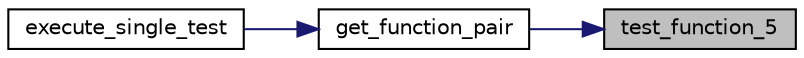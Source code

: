 digraph "test_function_5"
{
 // LATEX_PDF_SIZE
  edge [fontname="Helvetica",fontsize="10",labelfontname="Helvetica",labelfontsize="10"];
  node [fontname="Helvetica",fontsize="10",shape=record];
  rankdir="RL";
  Node1 [label="test_function_5",height=0.2,width=0.4,color="black", fillcolor="grey75", style="filled", fontcolor="black",tooltip=" "];
  Node1 -> Node2 [dir="back",color="midnightblue",fontsize="10",style="solid",fontname="Helvetica"];
  Node2 [label="get_function_pair",height=0.2,width=0.4,color="black", fillcolor="white", style="filled",URL="$test__functions_8h.html#ae82359c273cc9bb044a961bbce56f67b",tooltip=" "];
  Node2 -> Node3 [dir="back",color="midnightblue",fontsize="10",style="solid",fontname="Helvetica"];
  Node3 [label="execute_single_test",height=0.2,width=0.4,color="black", fillcolor="white", style="filled",URL="$check_8cpp.html#a15ae095adec08b08b0b78d509f4e457c",tooltip=" "];
}
